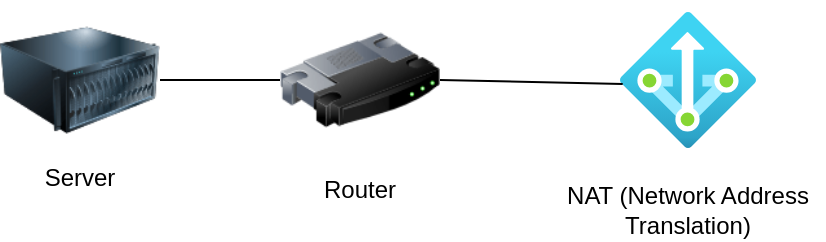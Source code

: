 <mxfile version="22.1.11" type="github">
  <diagram name="Page-1" id="sNtkoeAQfzg9P4NlZfb2">
    <mxGraphModel dx="794" dy="446" grid="1" gridSize="10" guides="1" tooltips="1" connect="1" arrows="1" fold="1" page="1" pageScale="1" pageWidth="850" pageHeight="1100" math="0" shadow="0">
      <root>
        <mxCell id="0" />
        <mxCell id="1" parent="0" />
        <mxCell id="OI8nGjoh-GS4oOSWf-my-1" value="" style="image;html=1;image=img/lib/clip_art/computers/Server_128x128.png" vertex="1" parent="1">
          <mxGeometry x="190" y="70" width="80" height="80" as="geometry" />
        </mxCell>
        <mxCell id="OI8nGjoh-GS4oOSWf-my-2" value="" style="image;html=1;image=img/lib/clip_art/networking/Router_128x128.png" vertex="1" parent="1">
          <mxGeometry x="330" y="70" width="80" height="80" as="geometry" />
        </mxCell>
        <mxCell id="OI8nGjoh-GS4oOSWf-my-4" value="" style="image;aspect=fixed;html=1;points=[];align=center;fontSize=12;image=img/lib/azure2/networking/NAT.svg;" vertex="1" parent="1">
          <mxGeometry x="500" y="76" width="68" height="68" as="geometry" />
        </mxCell>
        <mxCell id="OI8nGjoh-GS4oOSWf-my-5" value="Server" style="text;html=1;strokeColor=none;fillColor=none;align=center;verticalAlign=middle;whiteSpace=wrap;rounded=0;" vertex="1" parent="1">
          <mxGeometry x="200" y="144" width="60" height="30" as="geometry" />
        </mxCell>
        <mxCell id="OI8nGjoh-GS4oOSWf-my-6" value="Router" style="text;html=1;strokeColor=none;fillColor=none;align=center;verticalAlign=middle;whiteSpace=wrap;rounded=0;" vertex="1" parent="1">
          <mxGeometry x="340" y="150" width="60" height="30" as="geometry" />
        </mxCell>
        <mxCell id="OI8nGjoh-GS4oOSWf-my-8" value="NAT (Network Address Translation)" style="text;html=1;strokeColor=none;fillColor=none;align=center;verticalAlign=middle;whiteSpace=wrap;rounded=0;" vertex="1" parent="1">
          <mxGeometry x="466" y="160" width="136" height="30" as="geometry" />
        </mxCell>
        <mxCell id="OI8nGjoh-GS4oOSWf-my-9" value="" style="endArrow=none;html=1;rounded=0;exitX=1;exitY=0.5;exitDx=0;exitDy=0;entryX=0;entryY=0.5;entryDx=0;entryDy=0;" edge="1" parent="1" source="OI8nGjoh-GS4oOSWf-my-1" target="OI8nGjoh-GS4oOSWf-my-2">
          <mxGeometry width="50" height="50" relative="1" as="geometry">
            <mxPoint x="380" y="260" as="sourcePoint" />
            <mxPoint x="430" y="210" as="targetPoint" />
          </mxGeometry>
        </mxCell>
        <mxCell id="OI8nGjoh-GS4oOSWf-my-10" value="" style="endArrow=none;html=1;rounded=0;exitX=1;exitY=0.5;exitDx=0;exitDy=0;entryX=0.02;entryY=0.529;entryDx=0;entryDy=0;entryPerimeter=0;" edge="1" parent="1" source="OI8nGjoh-GS4oOSWf-my-2" target="OI8nGjoh-GS4oOSWf-my-4">
          <mxGeometry width="50" height="50" relative="1" as="geometry">
            <mxPoint x="380" y="260" as="sourcePoint" />
            <mxPoint x="430" y="210" as="targetPoint" />
          </mxGeometry>
        </mxCell>
      </root>
    </mxGraphModel>
  </diagram>
</mxfile>
